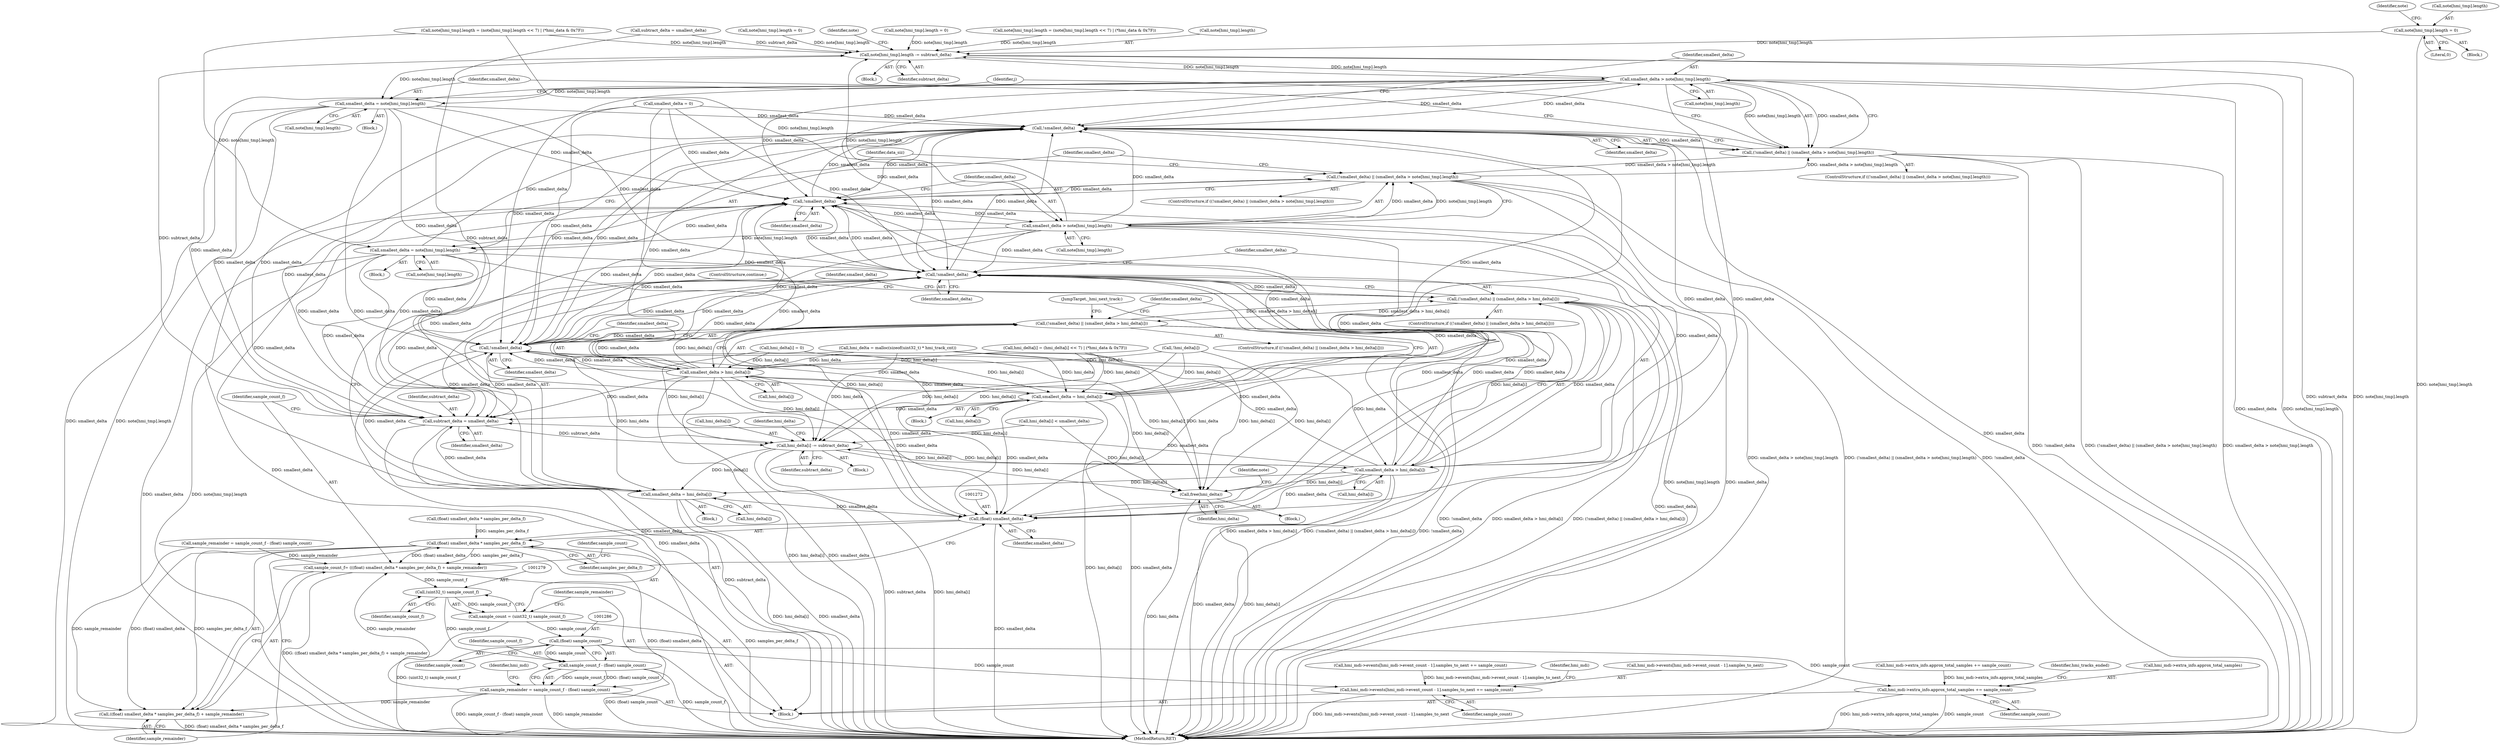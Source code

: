 digraph "0_wildmidi_660b513d99bced8783a4a5984ac2f742c74ebbdd@array" {
"1000563" [label="(Call,note[hmi_tmp].length = 0)"];
"1000668" [label="(Call,note[hmi_tmp].length -= subtract_delta)"];
"1000686" [label="(Call,smallest_delta > note[hmi_tmp].length)"];
"1000684" [label="(Call,!smallest_delta)"];
"1000683" [label="(Call,(!smallest_delta) || (smallest_delta > note[hmi_tmp].length))"];
"1001124" [label="(Call,(!smallest_delta) || (smallest_delta > note[hmi_tmp].length))"];
"1000729" [label="(Call,!smallest_delta)"];
"1000728" [label="(Call,(!smallest_delta) || (smallest_delta > hmi_delta[i]))"];
"1001244" [label="(Call,(!smallest_delta) || (smallest_delta > hmi_delta[i]))"];
"1000731" [label="(Call,smallest_delta > hmi_delta[i])"];
"1000717" [label="(Call,hmi_delta[i] -= subtract_delta)"];
"1000737" [label="(Call,smallest_delta = hmi_delta[i])"];
"1001125" [label="(Call,!smallest_delta)"];
"1001127" [label="(Call,smallest_delta > note[hmi_tmp].length)"];
"1001135" [label="(Call,smallest_delta = note[hmi_tmp].length)"];
"1001245" [label="(Call,!smallest_delta)"];
"1001247" [label="(Call,smallest_delta > hmi_delta[i])"];
"1001253" [label="(Call,smallest_delta = hmi_delta[i])"];
"1001264" [label="(Call,subtract_delta = smallest_delta)"];
"1001271" [label="(Call,(float) smallest_delta)"];
"1001270" [label="(Call,(float) smallest_delta * samples_per_delta_f)"];
"1001267" [label="(Call,sample_count_f= (((float) smallest_delta * samples_per_delta_f) + sample_remainder))"];
"1001278" [label="(Call,(uint32_t) sample_count_f)"];
"1001276" [label="(Call,sample_count = (uint32_t) sample_count_f)"];
"1001285" [label="(Call,(float) sample_count)"];
"1001283" [label="(Call,sample_count_f - (float) sample_count)"];
"1001281" [label="(Call,sample_remainder = sample_count_f - (float) sample_count)"];
"1001269" [label="(Call,((float) smallest_delta * samples_per_delta_f) + sample_remainder)"];
"1001288" [label="(Call,hmi_mdi->events[hmi_mdi->event_count - 1].samples_to_next += sample_count)"];
"1001301" [label="(Call,hmi_mdi->extra_info.approx_total_samples += sample_count)"];
"1001365" [label="(Call,free(hmi_delta))"];
"1000694" [label="(Call,smallest_delta = note[hmi_tmp].length)"];
"1001252" [label="(Block,)"];
"1001281" [label="(Call,sample_remainder = sample_count_f - (float) sample_count)"];
"1000739" [label="(Call,hmi_delta[i])"];
"1000730" [label="(Identifier,smallest_delta)"];
"1000573" [label="(Identifier,note)"];
"1000668" [label="(Call,note[hmi_tmp].length -= subtract_delta)"];
"1001134" [label="(Block,)"];
"1001304" [label="(Identifier,hmi_mdi)"];
"1001180" [label="(Call,hmi_delta[i] = (hmi_delta[i] << 7) | (*hmi_data & 0x7F))"];
"1001300" [label="(Identifier,sample_count)"];
"1000667" [label="(Block,)"];
"1000736" [label="(Block,)"];
"1001274" [label="(Identifier,samples_per_delta_f)"];
"1000625" [label="(Block,)"];
"1000569" [label="(Literal,0)"];
"1000687" [label="(Identifier,smallest_delta)"];
"1001246" [label="(Identifier,smallest_delta)"];
"1000555" [label="(Block,)"];
"1001292" [label="(Identifier,hmi_mdi)"];
"1001243" [label="(ControlStructure,if ((!smallest_delta) || (smallest_delta > hmi_delta[i])))"];
"1000614" [label="(Call,hmi_mdi->extra_info.approx_total_samples += sample_count)"];
"1001090" [label="(Call,note[hmi_tmp].length = (note[hmi_tmp].length << 7) | (*hmi_data & 0x7F))"];
"1000525" [label="(Call,hmi_delta[i] < smallest_delta)"];
"1001127" [label="(Call,smallest_delta > note[hmi_tmp].length)"];
"1001247" [label="(Call,smallest_delta > hmi_delta[i])"];
"1000718" [label="(Call,hmi_delta[i])"];
"1001254" [label="(Identifier,smallest_delta)"];
"1001275" [label="(Identifier,sample_remainder)"];
"1001288" [label="(Call,hmi_mdi->events[hmi_mdi->event_count - 1].samples_to_next += sample_count)"];
"1000733" [label="(Call,hmi_delta[i])"];
"1001289" [label="(Call,hmi_mdi->events[hmi_mdi->event_count - 1].samples_to_next)"];
"1000731" [label="(Call,smallest_delta > hmi_delta[i])"];
"1001028" [label="(Call,note[hmi_tmp].length = 0)"];
"1000732" [label="(Identifier,smallest_delta)"];
"1001267" [label="(Call,sample_count_f= (((float) smallest_delta * samples_per_delta_f) + sample_remainder))"];
"1000682" [label="(ControlStructure,if ((!smallest_delta) || (smallest_delta > note[hmi_tmp].length)))"];
"1000717" [label="(Call,hmi_delta[i] -= subtract_delta)"];
"1001239" [label="(Call,!hmi_delta[i])"];
"1000737" [label="(Call,smallest_delta = hmi_delta[i])"];
"1001168" [label="(Identifier,data_siz)"];
"1001282" [label="(Identifier,sample_remainder)"];
"1001287" [label="(Identifier,sample_count)"];
"1001284" [label="(Identifier,sample_count_f)"];
"1001280" [label="(Identifier,sample_count_f)"];
"1000104" [label="(Block,)"];
"1001124" [label="(Call,(!smallest_delta) || (smallest_delta > note[hmi_tmp].length))"];
"1001283" [label="(Call,sample_count_f - (float) sample_count)"];
"1001264" [label="(Call,subtract_delta = smallest_delta)"];
"1000696" [label="(Call,note[hmi_tmp].length)"];
"1000729" [label="(Call,!smallest_delta)"];
"1001381" [label="(MethodReturn,RET)"];
"1001301" [label="(Call,hmi_mdi->extra_info.approx_total_samples += sample_count)"];
"1000695" [label="(Identifier,smallest_delta)"];
"1001268" [label="(Identifier,sample_count_f)"];
"1000601" [label="(Call,hmi_mdi->events[hmi_mdi->event_count - 1].samples_to_next += sample_count)"];
"1000694" [label="(Call,smallest_delta = note[hmi_tmp].length)"];
"1000688" [label="(Call,note[hmi_tmp].length)"];
"1000693" [label="(Block,)"];
"1001248" [label="(Identifier,smallest_delta)"];
"1001368" [label="(Identifier,note)"];
"1000678" [label="(Identifier,note)"];
"1000932" [label="(Call,note[hmi_tmp].length = 0)"];
"1000738" [label="(Identifier,smallest_delta)"];
"1000721" [label="(Identifier,subtract_delta)"];
"1000577" [label="(Call,subtract_delta = smallest_delta)"];
"1001128" [label="(Identifier,smallest_delta)"];
"1001137" [label="(Call,note[hmi_tmp].length)"];
"1001253" [label="(Call,smallest_delta = hmi_delta[i])"];
"1001266" [label="(Identifier,smallest_delta)"];
"1001126" [label="(Identifier,smallest_delta)"];
"1000583" [label="(Call,(float) smallest_delta * samples_per_delta_f)"];
"1001135" [label="(Call,smallest_delta = note[hmi_tmp].length)"];
"1000727" [label="(ControlStructure,if ((!smallest_delta) || (smallest_delta > hmi_delta[i])))"];
"1000563" [label="(Call,note[hmi_tmp].length = 0)"];
"1001123" [label="(ControlStructure,if ((!smallest_delta) || (smallest_delta > note[hmi_tmp].length)))"];
"1001277" [label="(Identifier,sample_count)"];
"1001245" [label="(Call,!smallest_delta)"];
"1001366" [label="(Identifier,hmi_delta)"];
"1000674" [label="(Identifier,subtract_delta)"];
"1001270" [label="(Call,(float) smallest_delta * samples_per_delta_f)"];
"1000752" [label="(Call,hmi_delta[i] = 0)"];
"1000716" [label="(Block,)"];
"1000564" [label="(Call,note[hmi_tmp].length)"];
"1000286" [label="(Call,hmi_delta = malloc(sizeof(uint32_t) * hmi_track_cnt))"];
"1001365" [label="(Call,free(hmi_delta))"];
"1001249" [label="(Call,hmi_delta[i])"];
"1000623" [label="(Identifier,hmi_tracks_ended)"];
"1000728" [label="(Call,(!smallest_delta) || (smallest_delta > hmi_delta[i]))"];
"1000683" [label="(Call,(!smallest_delta) || (smallest_delta > note[hmi_tmp].length))"];
"1001285" [label="(Call,(float) sample_count)"];
"1001265" [label="(Identifier,subtract_delta)"];
"1001302" [label="(Call,hmi_mdi->extra_info.approx_total_samples)"];
"1001276" [label="(Call,sample_count = (uint32_t) sample_count_f)"];
"1001271" [label="(Call,(float) smallest_delta)"];
"1001278" [label="(Call,(uint32_t) sample_count_f)"];
"1001125" [label="(Call,!smallest_delta)"];
"1001258" [label="(JumpTarget,_hmi_next_track:)"];
"1000686" [label="(Call,smallest_delta > note[hmi_tmp].length)"];
"1001049" [label="(Call,note[hmi_tmp].length = (note[hmi_tmp].length << 7) | (*hmi_data & 0x7F))"];
"1001307" [label="(Identifier,sample_count)"];
"1000685" [label="(Identifier,smallest_delta)"];
"1000684" [label="(Call,!smallest_delta)"];
"1000594" [label="(Call,sample_remainder = sample_count_f - (float) sample_count)"];
"1001273" [label="(Identifier,smallest_delta)"];
"1001129" [label="(Call,note[hmi_tmp].length)"];
"1000669" [label="(Call,note[hmi_tmp].length)"];
"1000724" [label="(Identifier,hmi_delta)"];
"1001136" [label="(Identifier,smallest_delta)"];
"1000742" [label="(ControlStructure,continue;)"];
"1000626" [label="(Call,smallest_delta = 0)"];
"1001255" [label="(Call,hmi_delta[i])"];
"1001269" [label="(Call,((float) smallest_delta * samples_per_delta_f) + sample_remainder)"];
"1001244" [label="(Call,(!smallest_delta) || (smallest_delta > hmi_delta[i]))"];
"1000652" [label="(Identifier,j)"];
"1000563" -> "1000555"  [label="AST: "];
"1000563" -> "1000569"  [label="CFG: "];
"1000564" -> "1000563"  [label="AST: "];
"1000569" -> "1000563"  [label="AST: "];
"1000573" -> "1000563"  [label="CFG: "];
"1000563" -> "1001381"  [label="DDG: note[hmi_tmp].length"];
"1000563" -> "1000668"  [label="DDG: note[hmi_tmp].length"];
"1000668" -> "1000667"  [label="AST: "];
"1000668" -> "1000674"  [label="CFG: "];
"1000669" -> "1000668"  [label="AST: "];
"1000674" -> "1000668"  [label="AST: "];
"1000678" -> "1000668"  [label="CFG: "];
"1000668" -> "1001381"  [label="DDG: subtract_delta"];
"1000668" -> "1001381"  [label="DDG: note[hmi_tmp].length"];
"1001264" -> "1000668"  [label="DDG: subtract_delta"];
"1000577" -> "1000668"  [label="DDG: subtract_delta"];
"1001127" -> "1000668"  [label="DDG: note[hmi_tmp].length"];
"1001049" -> "1000668"  [label="DDG: note[hmi_tmp].length"];
"1001090" -> "1000668"  [label="DDG: note[hmi_tmp].length"];
"1000932" -> "1000668"  [label="DDG: note[hmi_tmp].length"];
"1000686" -> "1000668"  [label="DDG: note[hmi_tmp].length"];
"1001028" -> "1000668"  [label="DDG: note[hmi_tmp].length"];
"1000668" -> "1000686"  [label="DDG: note[hmi_tmp].length"];
"1000668" -> "1000694"  [label="DDG: note[hmi_tmp].length"];
"1000686" -> "1000683"  [label="AST: "];
"1000686" -> "1000688"  [label="CFG: "];
"1000687" -> "1000686"  [label="AST: "];
"1000688" -> "1000686"  [label="AST: "];
"1000683" -> "1000686"  [label="CFG: "];
"1000686" -> "1001381"  [label="DDG: smallest_delta"];
"1000686" -> "1001381"  [label="DDG: note[hmi_tmp].length"];
"1000686" -> "1000684"  [label="DDG: smallest_delta"];
"1000686" -> "1000683"  [label="DDG: smallest_delta"];
"1000686" -> "1000683"  [label="DDG: note[hmi_tmp].length"];
"1000684" -> "1000686"  [label="DDG: smallest_delta"];
"1000686" -> "1000694"  [label="DDG: note[hmi_tmp].length"];
"1000686" -> "1000729"  [label="DDG: smallest_delta"];
"1000686" -> "1001125"  [label="DDG: smallest_delta"];
"1000686" -> "1001245"  [label="DDG: smallest_delta"];
"1000686" -> "1001264"  [label="DDG: smallest_delta"];
"1000686" -> "1001271"  [label="DDG: smallest_delta"];
"1000684" -> "1000683"  [label="AST: "];
"1000684" -> "1000685"  [label="CFG: "];
"1000685" -> "1000684"  [label="AST: "];
"1000687" -> "1000684"  [label="CFG: "];
"1000683" -> "1000684"  [label="CFG: "];
"1000684" -> "1001381"  [label="DDG: smallest_delta"];
"1000684" -> "1000683"  [label="DDG: smallest_delta"];
"1001127" -> "1000684"  [label="DDG: smallest_delta"];
"1000626" -> "1000684"  [label="DDG: smallest_delta"];
"1001253" -> "1000684"  [label="DDG: smallest_delta"];
"1001245" -> "1000684"  [label="DDG: smallest_delta"];
"1001125" -> "1000684"  [label="DDG: smallest_delta"];
"1001135" -> "1000684"  [label="DDG: smallest_delta"];
"1001247" -> "1000684"  [label="DDG: smallest_delta"];
"1000731" -> "1000684"  [label="DDG: smallest_delta"];
"1000729" -> "1000684"  [label="DDG: smallest_delta"];
"1000694" -> "1000684"  [label="DDG: smallest_delta"];
"1000737" -> "1000684"  [label="DDG: smallest_delta"];
"1000684" -> "1000729"  [label="DDG: smallest_delta"];
"1000684" -> "1001125"  [label="DDG: smallest_delta"];
"1000684" -> "1001245"  [label="DDG: smallest_delta"];
"1000684" -> "1001264"  [label="DDG: smallest_delta"];
"1000684" -> "1001271"  [label="DDG: smallest_delta"];
"1000683" -> "1000682"  [label="AST: "];
"1000695" -> "1000683"  [label="CFG: "];
"1000652" -> "1000683"  [label="CFG: "];
"1000683" -> "1001381"  [label="DDG: !smallest_delta"];
"1000683" -> "1001381"  [label="DDG: (!smallest_delta) || (smallest_delta > note[hmi_tmp].length)"];
"1000683" -> "1001381"  [label="DDG: smallest_delta > note[hmi_tmp].length"];
"1001124" -> "1000683"  [label="DDG: smallest_delta > note[hmi_tmp].length"];
"1000683" -> "1001124"  [label="DDG: smallest_delta > note[hmi_tmp].length"];
"1001124" -> "1001123"  [label="AST: "];
"1001124" -> "1001125"  [label="CFG: "];
"1001124" -> "1001127"  [label="CFG: "];
"1001125" -> "1001124"  [label="AST: "];
"1001127" -> "1001124"  [label="AST: "];
"1001136" -> "1001124"  [label="CFG: "];
"1001168" -> "1001124"  [label="CFG: "];
"1001124" -> "1001381"  [label="DDG: smallest_delta > note[hmi_tmp].length"];
"1001124" -> "1001381"  [label="DDG: (!smallest_delta) || (smallest_delta > note[hmi_tmp].length)"];
"1001124" -> "1001381"  [label="DDG: !smallest_delta"];
"1001125" -> "1001124"  [label="DDG: smallest_delta"];
"1001127" -> "1001124"  [label="DDG: smallest_delta"];
"1001127" -> "1001124"  [label="DDG: note[hmi_tmp].length"];
"1000729" -> "1000728"  [label="AST: "];
"1000729" -> "1000730"  [label="CFG: "];
"1000730" -> "1000729"  [label="AST: "];
"1000732" -> "1000729"  [label="CFG: "];
"1000728" -> "1000729"  [label="CFG: "];
"1000729" -> "1001381"  [label="DDG: smallest_delta"];
"1000729" -> "1000728"  [label="DDG: smallest_delta"];
"1001127" -> "1000729"  [label="DDG: smallest_delta"];
"1000626" -> "1000729"  [label="DDG: smallest_delta"];
"1001253" -> "1000729"  [label="DDG: smallest_delta"];
"1001245" -> "1000729"  [label="DDG: smallest_delta"];
"1001125" -> "1000729"  [label="DDG: smallest_delta"];
"1001135" -> "1000729"  [label="DDG: smallest_delta"];
"1001247" -> "1000729"  [label="DDG: smallest_delta"];
"1000731" -> "1000729"  [label="DDG: smallest_delta"];
"1000694" -> "1000729"  [label="DDG: smallest_delta"];
"1000737" -> "1000729"  [label="DDG: smallest_delta"];
"1000729" -> "1000731"  [label="DDG: smallest_delta"];
"1000729" -> "1001125"  [label="DDG: smallest_delta"];
"1000729" -> "1001245"  [label="DDG: smallest_delta"];
"1000729" -> "1001264"  [label="DDG: smallest_delta"];
"1000729" -> "1001271"  [label="DDG: smallest_delta"];
"1000728" -> "1000727"  [label="AST: "];
"1000728" -> "1000731"  [label="CFG: "];
"1000731" -> "1000728"  [label="AST: "];
"1000738" -> "1000728"  [label="CFG: "];
"1000742" -> "1000728"  [label="CFG: "];
"1000728" -> "1001381"  [label="DDG: !smallest_delta"];
"1000728" -> "1001381"  [label="DDG: smallest_delta > hmi_delta[i]"];
"1000728" -> "1001381"  [label="DDG: (!smallest_delta) || (smallest_delta > hmi_delta[i])"];
"1001244" -> "1000728"  [label="DDG: smallest_delta > hmi_delta[i]"];
"1000731" -> "1000728"  [label="DDG: smallest_delta"];
"1000731" -> "1000728"  [label="DDG: hmi_delta[i]"];
"1000728" -> "1001244"  [label="DDG: smallest_delta > hmi_delta[i]"];
"1001244" -> "1001243"  [label="AST: "];
"1001244" -> "1001245"  [label="CFG: "];
"1001244" -> "1001247"  [label="CFG: "];
"1001245" -> "1001244"  [label="AST: "];
"1001247" -> "1001244"  [label="AST: "];
"1001254" -> "1001244"  [label="CFG: "];
"1001258" -> "1001244"  [label="CFG: "];
"1001244" -> "1001381"  [label="DDG: smallest_delta > hmi_delta[i]"];
"1001244" -> "1001381"  [label="DDG: (!smallest_delta) || (smallest_delta > hmi_delta[i])"];
"1001244" -> "1001381"  [label="DDG: !smallest_delta"];
"1001245" -> "1001244"  [label="DDG: smallest_delta"];
"1001247" -> "1001244"  [label="DDG: smallest_delta"];
"1001247" -> "1001244"  [label="DDG: hmi_delta[i]"];
"1000731" -> "1000733"  [label="CFG: "];
"1000732" -> "1000731"  [label="AST: "];
"1000733" -> "1000731"  [label="AST: "];
"1000731" -> "1001381"  [label="DDG: smallest_delta"];
"1000731" -> "1001381"  [label="DDG: hmi_delta[i]"];
"1000731" -> "1000717"  [label="DDG: hmi_delta[i]"];
"1000286" -> "1000731"  [label="DDG: hmi_delta"];
"1000717" -> "1000731"  [label="DDG: hmi_delta[i]"];
"1000731" -> "1000737"  [label="DDG: hmi_delta[i]"];
"1000731" -> "1001125"  [label="DDG: smallest_delta"];
"1000731" -> "1001245"  [label="DDG: smallest_delta"];
"1000731" -> "1001264"  [label="DDG: smallest_delta"];
"1000731" -> "1001271"  [label="DDG: smallest_delta"];
"1000731" -> "1001365"  [label="DDG: hmi_delta[i]"];
"1000717" -> "1000716"  [label="AST: "];
"1000717" -> "1000721"  [label="CFG: "];
"1000718" -> "1000717"  [label="AST: "];
"1000721" -> "1000717"  [label="AST: "];
"1000724" -> "1000717"  [label="CFG: "];
"1000717" -> "1001381"  [label="DDG: subtract_delta"];
"1000717" -> "1001381"  [label="DDG: hmi_delta[i]"];
"1001264" -> "1000717"  [label="DDG: subtract_delta"];
"1000577" -> "1000717"  [label="DDG: subtract_delta"];
"1000286" -> "1000717"  [label="DDG: hmi_delta"];
"1001180" -> "1000717"  [label="DDG: hmi_delta[i]"];
"1000752" -> "1000717"  [label="DDG: hmi_delta[i]"];
"1000525" -> "1000717"  [label="DDG: hmi_delta[i]"];
"1001247" -> "1000717"  [label="DDG: hmi_delta[i]"];
"1001239" -> "1000717"  [label="DDG: hmi_delta[i]"];
"1000717" -> "1000737"  [label="DDG: hmi_delta[i]"];
"1000717" -> "1001365"  [label="DDG: hmi_delta[i]"];
"1000737" -> "1000736"  [label="AST: "];
"1000737" -> "1000739"  [label="CFG: "];
"1000738" -> "1000737"  [label="AST: "];
"1000739" -> "1000737"  [label="AST: "];
"1000742" -> "1000737"  [label="CFG: "];
"1000737" -> "1001381"  [label="DDG: hmi_delta[i]"];
"1000737" -> "1001381"  [label="DDG: smallest_delta"];
"1000286" -> "1000737"  [label="DDG: hmi_delta"];
"1000737" -> "1001125"  [label="DDG: smallest_delta"];
"1000737" -> "1001245"  [label="DDG: smallest_delta"];
"1000737" -> "1001264"  [label="DDG: smallest_delta"];
"1000737" -> "1001271"  [label="DDG: smallest_delta"];
"1001125" -> "1001126"  [label="CFG: "];
"1001126" -> "1001125"  [label="AST: "];
"1001128" -> "1001125"  [label="CFG: "];
"1001125" -> "1001381"  [label="DDG: smallest_delta"];
"1001127" -> "1001125"  [label="DDG: smallest_delta"];
"1000626" -> "1001125"  [label="DDG: smallest_delta"];
"1001253" -> "1001125"  [label="DDG: smallest_delta"];
"1001245" -> "1001125"  [label="DDG: smallest_delta"];
"1001135" -> "1001125"  [label="DDG: smallest_delta"];
"1001247" -> "1001125"  [label="DDG: smallest_delta"];
"1000694" -> "1001125"  [label="DDG: smallest_delta"];
"1001125" -> "1001127"  [label="DDG: smallest_delta"];
"1001125" -> "1001245"  [label="DDG: smallest_delta"];
"1001125" -> "1001264"  [label="DDG: smallest_delta"];
"1001125" -> "1001271"  [label="DDG: smallest_delta"];
"1001127" -> "1001129"  [label="CFG: "];
"1001128" -> "1001127"  [label="AST: "];
"1001129" -> "1001127"  [label="AST: "];
"1001127" -> "1001381"  [label="DDG: note[hmi_tmp].length"];
"1001127" -> "1001381"  [label="DDG: smallest_delta"];
"1001090" -> "1001127"  [label="DDG: note[hmi_tmp].length"];
"1001127" -> "1001135"  [label="DDG: note[hmi_tmp].length"];
"1001127" -> "1001245"  [label="DDG: smallest_delta"];
"1001127" -> "1001264"  [label="DDG: smallest_delta"];
"1001127" -> "1001271"  [label="DDG: smallest_delta"];
"1001135" -> "1001134"  [label="AST: "];
"1001135" -> "1001137"  [label="CFG: "];
"1001136" -> "1001135"  [label="AST: "];
"1001137" -> "1001135"  [label="AST: "];
"1001168" -> "1001135"  [label="CFG: "];
"1001135" -> "1001381"  [label="DDG: note[hmi_tmp].length"];
"1001135" -> "1001381"  [label="DDG: smallest_delta"];
"1001090" -> "1001135"  [label="DDG: note[hmi_tmp].length"];
"1001135" -> "1001245"  [label="DDG: smallest_delta"];
"1001135" -> "1001264"  [label="DDG: smallest_delta"];
"1001135" -> "1001271"  [label="DDG: smallest_delta"];
"1001245" -> "1001246"  [label="CFG: "];
"1001246" -> "1001245"  [label="AST: "];
"1001248" -> "1001245"  [label="CFG: "];
"1001245" -> "1001381"  [label="DDG: smallest_delta"];
"1000626" -> "1001245"  [label="DDG: smallest_delta"];
"1001253" -> "1001245"  [label="DDG: smallest_delta"];
"1001247" -> "1001245"  [label="DDG: smallest_delta"];
"1000694" -> "1001245"  [label="DDG: smallest_delta"];
"1001245" -> "1001247"  [label="DDG: smallest_delta"];
"1001245" -> "1001264"  [label="DDG: smallest_delta"];
"1001245" -> "1001271"  [label="DDG: smallest_delta"];
"1001247" -> "1001249"  [label="CFG: "];
"1001248" -> "1001247"  [label="AST: "];
"1001249" -> "1001247"  [label="AST: "];
"1001247" -> "1001381"  [label="DDG: hmi_delta[i]"];
"1001247" -> "1001381"  [label="DDG: smallest_delta"];
"1000286" -> "1001247"  [label="DDG: hmi_delta"];
"1001180" -> "1001247"  [label="DDG: hmi_delta[i]"];
"1000752" -> "1001247"  [label="DDG: hmi_delta[i]"];
"1001239" -> "1001247"  [label="DDG: hmi_delta[i]"];
"1001247" -> "1001253"  [label="DDG: hmi_delta[i]"];
"1001247" -> "1001264"  [label="DDG: smallest_delta"];
"1001247" -> "1001271"  [label="DDG: smallest_delta"];
"1001247" -> "1001365"  [label="DDG: hmi_delta[i]"];
"1001253" -> "1001252"  [label="AST: "];
"1001253" -> "1001255"  [label="CFG: "];
"1001254" -> "1001253"  [label="AST: "];
"1001255" -> "1001253"  [label="AST: "];
"1001258" -> "1001253"  [label="CFG: "];
"1001253" -> "1001381"  [label="DDG: smallest_delta"];
"1001253" -> "1001381"  [label="DDG: hmi_delta[i]"];
"1000286" -> "1001253"  [label="DDG: hmi_delta"];
"1001180" -> "1001253"  [label="DDG: hmi_delta[i]"];
"1000752" -> "1001253"  [label="DDG: hmi_delta[i]"];
"1001239" -> "1001253"  [label="DDG: hmi_delta[i]"];
"1001253" -> "1001264"  [label="DDG: smallest_delta"];
"1001253" -> "1001271"  [label="DDG: smallest_delta"];
"1001264" -> "1000625"  [label="AST: "];
"1001264" -> "1001266"  [label="CFG: "];
"1001265" -> "1001264"  [label="AST: "];
"1001266" -> "1001264"  [label="AST: "];
"1001268" -> "1001264"  [label="CFG: "];
"1001264" -> "1001381"  [label="DDG: subtract_delta"];
"1000626" -> "1001264"  [label="DDG: smallest_delta"];
"1000694" -> "1001264"  [label="DDG: smallest_delta"];
"1001271" -> "1001270"  [label="AST: "];
"1001271" -> "1001273"  [label="CFG: "];
"1001272" -> "1001271"  [label="AST: "];
"1001273" -> "1001271"  [label="AST: "];
"1001274" -> "1001271"  [label="CFG: "];
"1001271" -> "1001381"  [label="DDG: smallest_delta"];
"1001271" -> "1001270"  [label="DDG: smallest_delta"];
"1000626" -> "1001271"  [label="DDG: smallest_delta"];
"1000694" -> "1001271"  [label="DDG: smallest_delta"];
"1001270" -> "1001269"  [label="AST: "];
"1001270" -> "1001274"  [label="CFG: "];
"1001274" -> "1001270"  [label="AST: "];
"1001275" -> "1001270"  [label="CFG: "];
"1001270" -> "1001381"  [label="DDG: (float) smallest_delta"];
"1001270" -> "1001381"  [label="DDG: samples_per_delta_f"];
"1001270" -> "1001267"  [label="DDG: (float) smallest_delta"];
"1001270" -> "1001267"  [label="DDG: samples_per_delta_f"];
"1001270" -> "1001269"  [label="DDG: (float) smallest_delta"];
"1001270" -> "1001269"  [label="DDG: samples_per_delta_f"];
"1000583" -> "1001270"  [label="DDG: samples_per_delta_f"];
"1001267" -> "1000625"  [label="AST: "];
"1001267" -> "1001269"  [label="CFG: "];
"1001268" -> "1001267"  [label="AST: "];
"1001269" -> "1001267"  [label="AST: "];
"1001277" -> "1001267"  [label="CFG: "];
"1001267" -> "1001381"  [label="DDG: ((float) smallest_delta * samples_per_delta_f) + sample_remainder"];
"1000594" -> "1001267"  [label="DDG: sample_remainder"];
"1001281" -> "1001267"  [label="DDG: sample_remainder"];
"1001267" -> "1001278"  [label="DDG: sample_count_f"];
"1001278" -> "1001276"  [label="AST: "];
"1001278" -> "1001280"  [label="CFG: "];
"1001279" -> "1001278"  [label="AST: "];
"1001280" -> "1001278"  [label="AST: "];
"1001276" -> "1001278"  [label="CFG: "];
"1001278" -> "1001276"  [label="DDG: sample_count_f"];
"1001278" -> "1001283"  [label="DDG: sample_count_f"];
"1001276" -> "1000625"  [label="AST: "];
"1001277" -> "1001276"  [label="AST: "];
"1001282" -> "1001276"  [label="CFG: "];
"1001276" -> "1001381"  [label="DDG: (uint32_t) sample_count_f"];
"1001276" -> "1001285"  [label="DDG: sample_count"];
"1001285" -> "1001283"  [label="AST: "];
"1001285" -> "1001287"  [label="CFG: "];
"1001286" -> "1001285"  [label="AST: "];
"1001287" -> "1001285"  [label="AST: "];
"1001283" -> "1001285"  [label="CFG: "];
"1001285" -> "1001283"  [label="DDG: sample_count"];
"1001285" -> "1001288"  [label="DDG: sample_count"];
"1001285" -> "1001301"  [label="DDG: sample_count"];
"1001283" -> "1001281"  [label="AST: "];
"1001284" -> "1001283"  [label="AST: "];
"1001281" -> "1001283"  [label="CFG: "];
"1001283" -> "1001381"  [label="DDG: (float) sample_count"];
"1001283" -> "1001381"  [label="DDG: sample_count_f"];
"1001283" -> "1001281"  [label="DDG: sample_count_f"];
"1001283" -> "1001281"  [label="DDG: (float) sample_count"];
"1001281" -> "1000625"  [label="AST: "];
"1001282" -> "1001281"  [label="AST: "];
"1001292" -> "1001281"  [label="CFG: "];
"1001281" -> "1001381"  [label="DDG: sample_count_f - (float) sample_count"];
"1001281" -> "1001381"  [label="DDG: sample_remainder"];
"1001281" -> "1001269"  [label="DDG: sample_remainder"];
"1001269" -> "1001275"  [label="CFG: "];
"1001275" -> "1001269"  [label="AST: "];
"1001269" -> "1001381"  [label="DDG: (float) smallest_delta * samples_per_delta_f"];
"1000594" -> "1001269"  [label="DDG: sample_remainder"];
"1001288" -> "1000625"  [label="AST: "];
"1001288" -> "1001300"  [label="CFG: "];
"1001289" -> "1001288"  [label="AST: "];
"1001300" -> "1001288"  [label="AST: "];
"1001304" -> "1001288"  [label="CFG: "];
"1001288" -> "1001381"  [label="DDG: hmi_mdi->events[hmi_mdi->event_count - 1].samples_to_next"];
"1000601" -> "1001288"  [label="DDG: hmi_mdi->events[hmi_mdi->event_count - 1].samples_to_next"];
"1001301" -> "1000625"  [label="AST: "];
"1001301" -> "1001307"  [label="CFG: "];
"1001302" -> "1001301"  [label="AST: "];
"1001307" -> "1001301"  [label="AST: "];
"1000623" -> "1001301"  [label="CFG: "];
"1001301" -> "1001381"  [label="DDG: hmi_mdi->extra_info.approx_total_samples"];
"1001301" -> "1001381"  [label="DDG: sample_count"];
"1000614" -> "1001301"  [label="DDG: hmi_mdi->extra_info.approx_total_samples"];
"1001365" -> "1000104"  [label="AST: "];
"1001365" -> "1001366"  [label="CFG: "];
"1001366" -> "1001365"  [label="AST: "];
"1001368" -> "1001365"  [label="CFG: "];
"1001365" -> "1001381"  [label="DDG: hmi_delta"];
"1000286" -> "1001365"  [label="DDG: hmi_delta"];
"1001180" -> "1001365"  [label="DDG: hmi_delta[i]"];
"1000752" -> "1001365"  [label="DDG: hmi_delta[i]"];
"1000525" -> "1001365"  [label="DDG: hmi_delta[i]"];
"1001239" -> "1001365"  [label="DDG: hmi_delta[i]"];
"1000694" -> "1000693"  [label="AST: "];
"1000694" -> "1000696"  [label="CFG: "];
"1000695" -> "1000694"  [label="AST: "];
"1000696" -> "1000694"  [label="AST: "];
"1000652" -> "1000694"  [label="CFG: "];
"1000694" -> "1001381"  [label="DDG: smallest_delta"];
"1000694" -> "1001381"  [label="DDG: note[hmi_tmp].length"];
}
